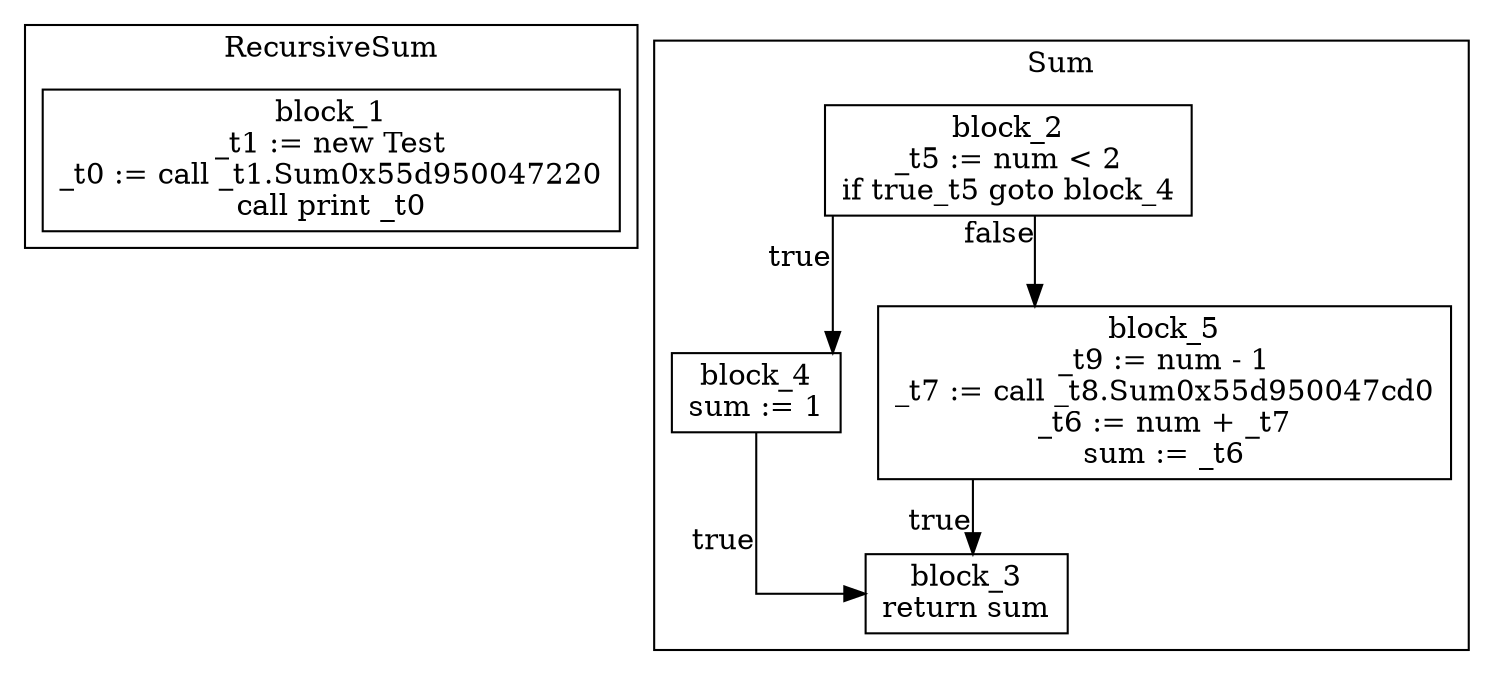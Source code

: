 digraph {
graph [splines=ortho]
node [shape=box];
subgraph "clusterRecursiveSum" {
label = "RecursiveSum";
block_1[shape=box label="block_1
_t1 := new Test\n_t0 := call _t1.Sum0x55d950047220\ncall print _t0\n"];
}
subgraph "clusterSum" {
label = "Sum";
block_2[shape=box label="block_2
_t5 := num < 2\nif true_t5 goto block_4\n"];
block_2 -> block_4[xlabel="true"];
block_4[shape=box label="block_4
sum := 1\n"];
block_4 -> block_3[xlabel="true"];
block_3[shape=box label="block_3
return sum\n"];
block_2 -> block_5[xlabel="false"];
block_5[shape=box label="block_5
_t9 := num - 1\n_t7 := call _t8.Sum0x55d950047cd0\n_t6 := num + _t7\nsum := _t6\n"];
block_5 -> block_3[xlabel="true"];
block_3[shape=box label="block_3
return sum\n"];
}
}
